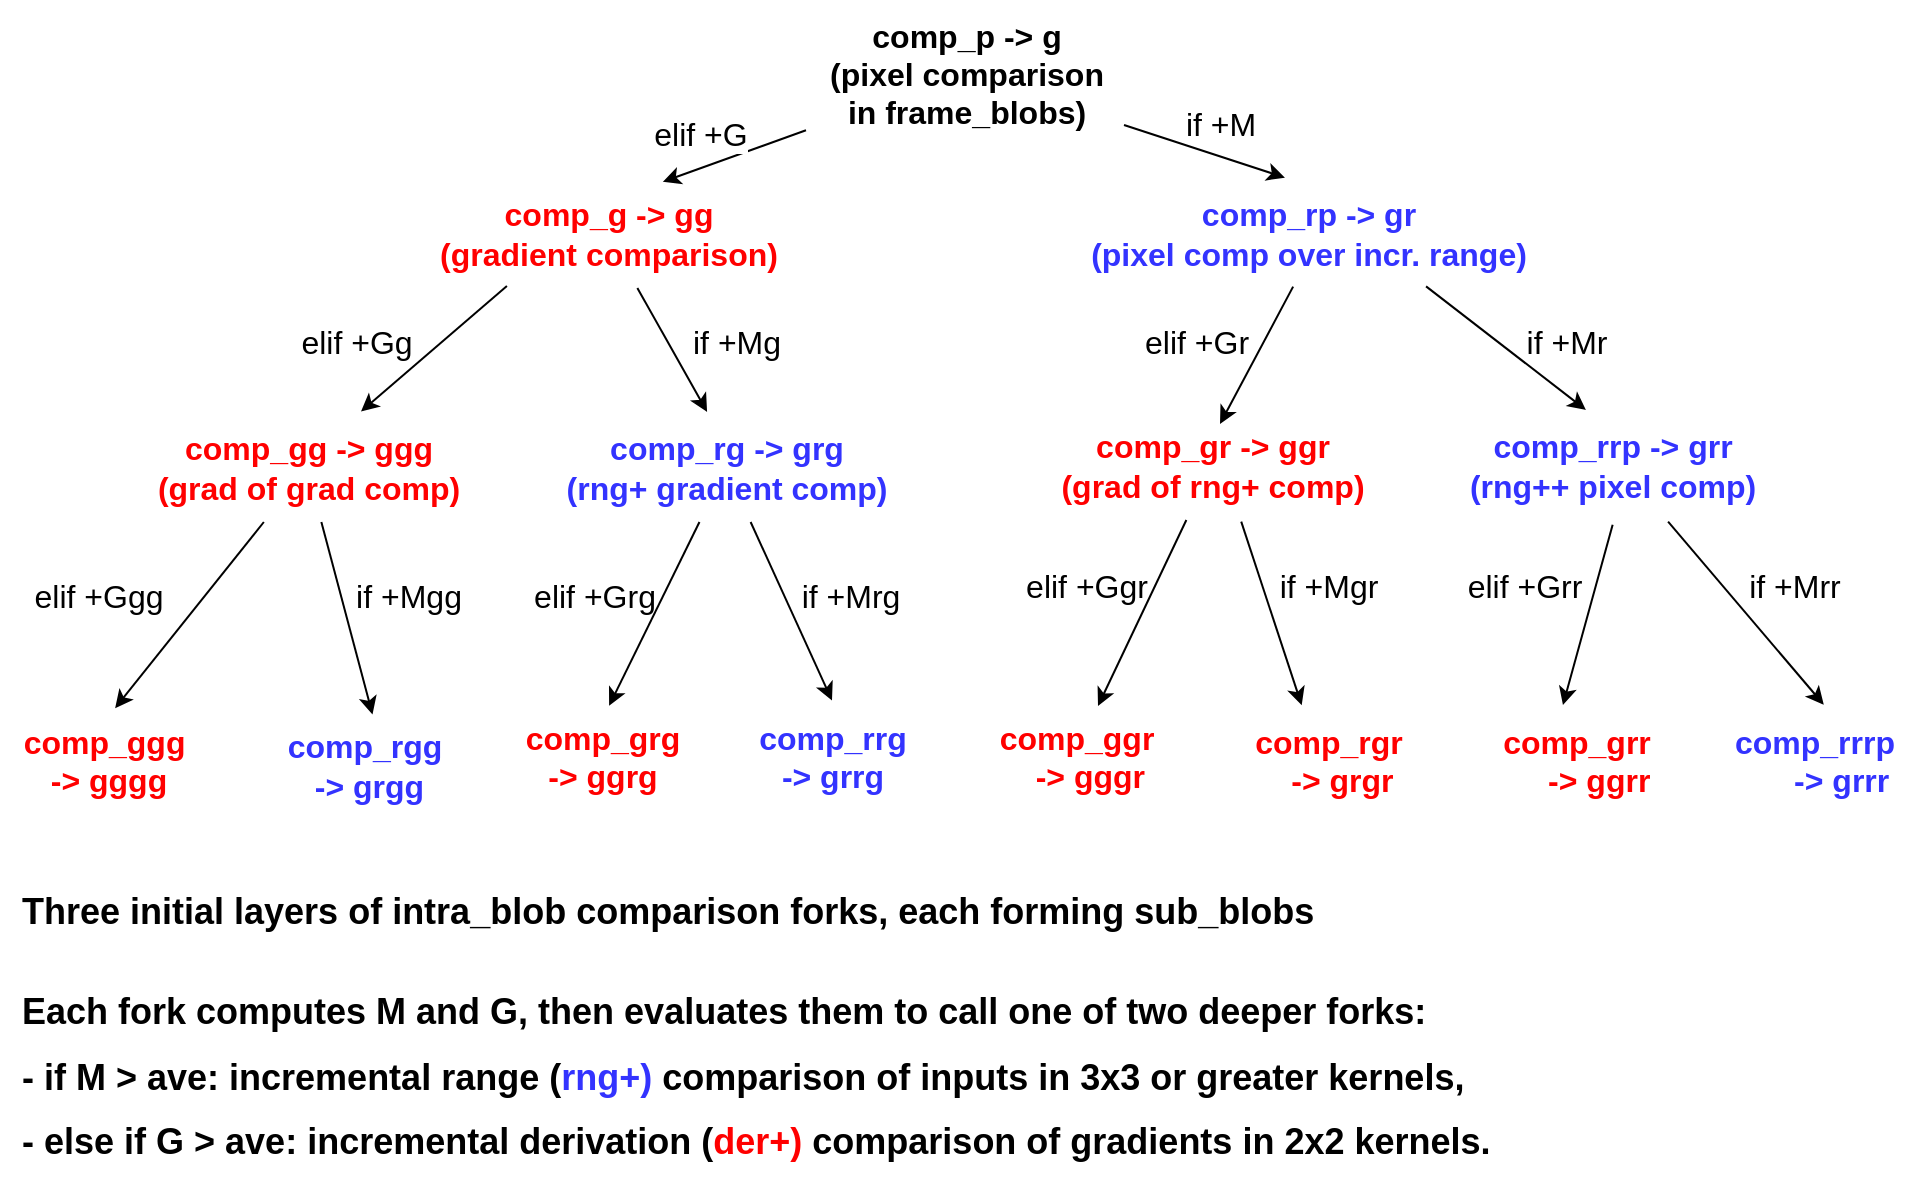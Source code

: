 <mxfile version="13.0.1" type="device"><diagram id="89n-_hzKVNLBdUliTuQF" name="Page-1"><mxGraphModel dx="981" dy="574" grid="0" gridSize="12" guides="1" tooltips="1" connect="1" arrows="1" fold="1" page="1" pageScale="1" pageWidth="1100" pageHeight="850" background="none" math="0" shadow="0"><root><mxCell id="0"/><mxCell id="1" parent="0"/><mxCell id="VU631XSMlikdTpn3kbtf-1" value="&lt;font style=&quot;font-size: 16px&quot;&gt;&lt;b style=&quot;font-size: 16px&quot;&gt;comp_p -&amp;gt; g&lt;br style=&quot;font-size: 16px&quot;&gt;(pixel comparison&lt;br&gt;in frame_blobs)&lt;br style=&quot;font-size: 16px&quot;&gt;&lt;/b&gt;&lt;/font&gt;" style="text;html=1;align=center;verticalAlign=middle;resizable=0;points=[];autosize=1;strokeWidth=1;fontSize=16;fontColor=#000000;spacing=6;" parent="1" vertex="1"><mxGeometry x="421" y="42" width="159" height="73" as="geometry"/></mxCell><mxCell id="VU631XSMlikdTpn3kbtf-6" value="" style="endArrow=classic;html=1;entryX=0.646;entryY=0.017;entryDx=0;entryDy=0;entryPerimeter=0;strokeWidth=1;fontSize=16;fontColor=#000000;spacing=6;" parent="1" source="VU631XSMlikdTpn3kbtf-1" target="VU631XSMlikdTpn3kbtf-9" edge="1"><mxGeometry width="50" height="50" relative="1" as="geometry"><mxPoint x="426" y="111" as="sourcePoint"/><mxPoint x="326" y="182" as="targetPoint"/></mxGeometry></mxCell><mxCell id="VU631XSMlikdTpn3kbtf-51" value="elif +G" style="text;html=1;align=center;verticalAlign=middle;resizable=0;points=[];labelBackgroundColor=#ffffff;fontSize=16;fontColor=#000000;" parent="VU631XSMlikdTpn3kbtf-6" vertex="1" connectable="0"><mxGeometry x="-0.15" y="-1" relative="1" as="geometry"><mxPoint x="-22.55" y="-8.69" as="offset"/></mxGeometry></mxCell><mxCell id="VU631XSMlikdTpn3kbtf-7" value="" style="endArrow=classic;html=1;entryX=0.452;entryY=-0.022;entryDx=0;entryDy=0;entryPerimeter=0;strokeWidth=1;fontSize=16;fontColor=#000000;spacing=6;" parent="1" source="VU631XSMlikdTpn3kbtf-1" target="VU631XSMlikdTpn3kbtf-8" edge="1"><mxGeometry width="50" height="50" relative="1" as="geometry"><mxPoint x="576" y="98" as="sourcePoint"/><mxPoint x="476" y="172" as="targetPoint"/></mxGeometry></mxCell><mxCell id="VU631XSMlikdTpn3kbtf-8" value="&lt;font style=&quot;font-size: 16px&quot;&gt;&lt;b style=&quot;font-size: 16px&quot;&gt;&lt;span style=&quot;font-size: 16px ; background-color: rgb(255 , 255 , 255)&quot;&gt;&lt;font color=&quot;#3333ff&quot;&gt;comp_rp -&amp;gt; gr&lt;br style=&quot;font-size: 16px&quot;&gt;(pixel comp over incr. range)&lt;/font&gt;&lt;/span&gt;&lt;br style=&quot;font-size: 16px&quot;&gt;&lt;/b&gt;&lt;/font&gt;" style="text;html=1;align=center;verticalAlign=middle;resizable=0;points=[];autosize=1;strokeWidth=1;fontSize=16;fontColor=#000000;spacing=6;" parent="1" vertex="1"><mxGeometry x="552" y="132" width="240" height="54" as="geometry"/></mxCell><mxCell id="VU631XSMlikdTpn3kbtf-9" value="&lt;b&gt;&lt;span&gt;&lt;font color=&quot;#ff0000&quot;&gt;comp_g -&amp;gt; gg&lt;br&gt;(gradient comparison)&lt;/font&gt;&lt;/span&gt;&lt;/b&gt;&lt;b style=&quot;font-size: 16px&quot;&gt;&lt;font style=&quot;font-size: 16px&quot;&gt;&lt;br style=&quot;font-size: 16px&quot;&gt;&lt;/font&gt;&lt;/b&gt;" style="text;html=1;align=center;verticalAlign=middle;resizable=0;points=[];autosize=1;strokeWidth=1;fontSize=16;fontColor=#000000;spacing=6;" parent="1" vertex="1"><mxGeometry x="226" y="132" width="191" height="54" as="geometry"/></mxCell><mxCell id="VU631XSMlikdTpn3kbtf-11" value="" style="endArrow=classic;html=1;strokeWidth=1;fontSize=16;fontColor=#000000;spacing=6;entryX=0.656;entryY=-0.022;entryDx=0;entryDy=0;entryPerimeter=0;exitX=0.238;exitY=0.981;exitDx=0;exitDy=0;exitPerimeter=0;" parent="1" source="VU631XSMlikdTpn3kbtf-9" target="VU631XSMlikdTpn3kbtf-14" edge="1"><mxGeometry width="50" height="50" relative="1" as="geometry"><mxPoint x="270" y="183" as="sourcePoint"/><mxPoint x="200" y="248" as="targetPoint"/></mxGeometry></mxCell><mxCell id="VU631XSMlikdTpn3kbtf-14" value="&lt;b&gt;&lt;span&gt;&lt;font color=&quot;#ff0000&quot;&gt;comp_gg&amp;nbsp;-&amp;gt; ggg&lt;br&gt;(grad of grad comp)&lt;/font&gt;&lt;/span&gt;&lt;/b&gt;&lt;b style=&quot;font-size: 16px&quot;&gt;&lt;font style=&quot;font-size: 16px&quot;&gt;&lt;br style=&quot;font-size: 16px&quot;&gt;&lt;/font&gt;&lt;/b&gt;" style="text;html=1;align=center;verticalAlign=middle;resizable=0;points=[];autosize=1;strokeWidth=1;fontSize=16;fontColor=#000000;spacing=6;" parent="1" vertex="1"><mxGeometry x="85" y="249" width="173" height="54" as="geometry"/></mxCell><mxCell id="VU631XSMlikdTpn3kbtf-15" value="" style="endArrow=classic;html=1;strokeWidth=1;fontSize=16;fontColor=#000000;spacing=6;entryX=0.448;entryY=-0.019;entryDx=0;entryDy=0;entryPerimeter=0;" parent="1" source="VU631XSMlikdTpn3kbtf-9" target="VU631XSMlikdTpn3kbtf-16" edge="1"><mxGeometry width="50" height="50" relative="1" as="geometry"><mxPoint x="329" y="196" as="sourcePoint"/><mxPoint x="383" y="249" as="targetPoint"/></mxGeometry></mxCell><mxCell id="VU631XSMlikdTpn3kbtf-16" value="&lt;b&gt;&lt;span&gt;&lt;font color=&quot;#3333ff&quot;&gt;comp_rg -&amp;gt; grg&lt;br&gt;(&lt;/font&gt;&lt;/span&gt;&lt;/b&gt;&lt;b&gt;&lt;span&gt;&lt;font color=&quot;#3333ff&quot;&gt;rng+&amp;nbsp;&lt;/font&gt;&lt;/span&gt;&lt;/b&gt;&lt;b&gt;&lt;span&gt;&lt;font color=&quot;#3333ff&quot;&gt;gradient comp)&lt;/font&gt;&lt;/span&gt;&lt;/b&gt;&lt;b style=&quot;font-size: 16px&quot;&gt;&lt;font style=&quot;font-size: 16px&quot;&gt;&lt;br style=&quot;font-size: 16px&quot;&gt;&lt;/font&gt;&lt;/b&gt;" style="text;html=1;align=center;verticalAlign=middle;resizable=0;points=[];autosize=1;strokeWidth=1;fontSize=16;fontColor=#000000;spacing=6;" parent="1" vertex="1"><mxGeometry x="290" y="249" width="182" height="54" as="geometry"/></mxCell><mxCell id="VU631XSMlikdTpn3kbtf-17" value="" style="endArrow=classic;html=1;strokeWidth=1;fontSize=16;fontColor=#000000;spacing=6;exitX=0.469;exitY=0.987;exitDx=0;exitDy=0;exitPerimeter=0;" parent="1" source="VU631XSMlikdTpn3kbtf-8" edge="1"><mxGeometry width="50" height="50" relative="1" as="geometry"><mxPoint x="690" y="196" as="sourcePoint"/><mxPoint x="628" y="254" as="targetPoint"/><Array as="points"/></mxGeometry></mxCell><mxCell id="VU631XSMlikdTpn3kbtf-18" value="&lt;b&gt;&lt;span&gt;&lt;font color=&quot;#ff0000&quot;&gt;comp_gr&amp;nbsp;-&amp;gt; ggr&lt;br&gt;(grad of rng+ comp)&lt;/font&gt;&lt;br&gt;&lt;/span&gt;&lt;/b&gt;" style="text;html=1;align=center;verticalAlign=middle;resizable=0;points=[];autosize=1;strokeWidth=1;fontSize=16;fontColor=#000000;spacing=6;" parent="1" vertex="1"><mxGeometry x="537" y="248" width="174" height="54" as="geometry"/></mxCell><mxCell id="VU631XSMlikdTpn3kbtf-19" value="" style="endArrow=classic;html=1;strokeWidth=1;fontSize=16;fontColor=#000000;spacing=6;entryX=0.424;entryY=-0.019;entryDx=0;entryDy=0;entryPerimeter=0;exitX=0.746;exitY=0.985;exitDx=0;exitDy=0;exitPerimeter=0;" parent="1" source="VU631XSMlikdTpn3kbtf-8" target="VU631XSMlikdTpn3kbtf-20" edge="1"><mxGeometry width="50" height="50" relative="1" as="geometry"><mxPoint x="757" y="196" as="sourcePoint"/><mxPoint x="850" y="253" as="targetPoint"/></mxGeometry></mxCell><mxCell id="VU631XSMlikdTpn3kbtf-20" value="&lt;font style=&quot;font-size: 16px&quot;&gt;&lt;b style=&quot;font-size: 16px&quot;&gt;&lt;span style=&quot;font-size: 16px ; background-color: rgb(255 , 255 , 255)&quot;&gt;&lt;font color=&quot;#3333ff&quot;&gt;comp_rrp -&amp;gt; grr&lt;br style=&quot;font-size: 16px&quot;&gt;(&lt;/font&gt;&lt;/span&gt;&lt;/b&gt;&lt;b&gt;&lt;span style=&quot;background-color: rgb(255 , 255 , 255)&quot;&gt;&lt;font color=&quot;#3333ff&quot;&gt;rng++&amp;nbsp;&lt;/font&gt;&lt;/span&gt;&lt;/b&gt;&lt;b style=&quot;font-size: 16px&quot;&gt;&lt;span style=&quot;font-size: 16px ; background-color: rgb(255 , 255 , 255)&quot;&gt;&lt;font color=&quot;#3333ff&quot;&gt;pixel comp)&lt;/font&gt;&lt;/span&gt;&lt;br style=&quot;font-size: 16px&quot;&gt;&lt;/b&gt;&lt;/font&gt;" style="text;html=1;align=center;verticalAlign=middle;resizable=0;points=[];autosize=1;strokeWidth=1;fontSize=16;fontColor=#000000;spacing=6;" parent="1" vertex="1"><mxGeometry x="741" y="248" width="165" height="54" as="geometry"/></mxCell><mxCell id="VU631XSMlikdTpn3kbtf-21" value="" style="endArrow=classic;html=1;strokeWidth=1;fontSize=16;fontColor=#000000;spacing=6;entryX=0.538;entryY=0.015;entryDx=0;entryDy=0;entryPerimeter=0;" parent="1" source="VU631XSMlikdTpn3kbtf-14" target="VU631XSMlikdTpn3kbtf-24" edge="1"><mxGeometry width="50" height="50" relative="1" as="geometry"><mxPoint x="133" y="299" as="sourcePoint"/><mxPoint x="79" y="385" as="targetPoint"/><Array as="points"/></mxGeometry></mxCell><mxCell id="VU631XSMlikdTpn3kbtf-24" value="&lt;b style=&quot;font-size: 16px&quot;&gt;&lt;font style=&quot;font-size: 16px&quot;&gt;&lt;span style=&quot;font-size: 16px ; background-color: rgb(255 , 255 , 255)&quot;&gt;&lt;font color=&quot;#ff0000&quot;&gt;comp_ggg&amp;nbsp;&lt;br&gt;-&amp;gt; gggg&lt;br style=&quot;font-size: 16px&quot;&gt;&lt;/font&gt;&lt;/span&gt;&lt;br style=&quot;font-size: 16px&quot;&gt;&lt;/font&gt;&lt;/b&gt;" style="text;html=1;align=center;verticalAlign=middle;resizable=0;points=[];autosize=1;fontSize=16;fontColor=#000000;spacing=6;spacingTop=0;" parent="1" vertex="1"><mxGeometry x="18" y="395" width="107" height="73" as="geometry"/></mxCell><mxCell id="VU631XSMlikdTpn3kbtf-25" value="" style="endArrow=classic;html=1;strokeWidth=1;fontSize=16;fontColor=#000000;entryX=0.548;entryY=0.022;entryDx=0;entryDy=0;entryPerimeter=0;spacing=6;" parent="1" source="VU631XSMlikdTpn3kbtf-14" target="VU631XSMlikdTpn3kbtf-26" edge="1"><mxGeometry width="50" height="50" relative="1" as="geometry"><mxPoint x="180" y="307" as="sourcePoint"/><mxPoint x="216" y="353" as="targetPoint"/></mxGeometry></mxCell><mxCell id="VU631XSMlikdTpn3kbtf-26" value="&lt;b style=&quot;font-size: 16px&quot;&gt;&lt;font style=&quot;font-size: 16px&quot;&gt;&lt;span style=&quot;font-size: 16px ; background-color: rgb(255 , 255 , 255)&quot;&gt;&lt;font color=&quot;#3333ff&quot;&gt;comp_rgg&lt;br&gt;&amp;nbsp;-&amp;gt; grgg&lt;/font&gt;&lt;/span&gt;&lt;br style=&quot;font-size: 16px&quot;&gt;&lt;/font&gt;&lt;/b&gt;" style="text;html=1;align=center;verticalAlign=middle;resizable=0;points=[];autosize=1;strokeWidth=1;fontSize=16;fontColor=#000000;spacing=6;spacingTop=0;" parent="1" vertex="1"><mxGeometry x="150" y="398" width="99" height="54" as="geometry"/></mxCell><mxCell id="VU631XSMlikdTpn3kbtf-27" value="" style="endArrow=classic;html=1;strokeWidth=1;fontSize=16;fontColor=#000000;spacing=6;entryX=0.541;entryY=0.015;entryDx=0;entryDy=0;entryPerimeter=0;" parent="1" target="VU631XSMlikdTpn3kbtf-36" edge="1" source="VU631XSMlikdTpn3kbtf-16"><mxGeometry width="50" height="50" relative="1" as="geometry"><mxPoint x="367" y="291" as="sourcePoint"/><mxPoint x="317" y="344" as="targetPoint"/></mxGeometry></mxCell><mxCell id="VU631XSMlikdTpn3kbtf-28" value="" style="endArrow=classic;html=1;strokeWidth=1;fontSize=16;fontColor=#000000;spacing=6;entryX=0.5;entryY=-0.022;entryDx=0;entryDy=0;entryPerimeter=0;" parent="1" source="VU631XSMlikdTpn3kbtf-16" target="VU631XSMlikdTpn3kbtf-37" edge="1"><mxGeometry width="50" height="50" relative="1" as="geometry"><mxPoint x="397" y="295" as="sourcePoint"/><mxPoint x="454" y="342" as="targetPoint"/></mxGeometry></mxCell><mxCell id="VU631XSMlikdTpn3kbtf-29" value="" style="endArrow=classic;html=1;strokeWidth=1;fontSize=16;fontColor=#000000;spacing=6;" parent="1" edge="1" source="VU631XSMlikdTpn3kbtf-18"><mxGeometry width="50" height="50" relative="1" as="geometry"><mxPoint x="605" y="314" as="sourcePoint"/><mxPoint x="567" y="395" as="targetPoint"/></mxGeometry></mxCell><mxCell id="VU631XSMlikdTpn3kbtf-30" value="" style="endArrow=classic;html=1;strokeWidth=1;fontSize=16;fontColor=#000000;entryX=0.363;entryY=-0.005;entryDx=0;entryDy=0;entryPerimeter=0;spacing=6;exitX=0.584;exitY=1.015;exitDx=0;exitDy=0;exitPerimeter=0;" parent="1" source="VU631XSMlikdTpn3kbtf-18" target="VU631XSMlikdTpn3kbtf-39" edge="1"><mxGeometry width="50" height="50" relative="1" as="geometry"><mxPoint x="659" y="291" as="sourcePoint"/><mxPoint x="710" y="352" as="targetPoint"/></mxGeometry></mxCell><mxCell id="VU631XSMlikdTpn3kbtf-31" value="" style="endArrow=classic;html=1;strokeWidth=1;fontSize=16;fontColor=#000000;spacing=6;entryX=0.548;entryY=-0.009;entryDx=0;entryDy=0;entryPerimeter=0;exitX=0.673;exitY=1.015;exitDx=0;exitDy=0;exitPerimeter=0;" parent="1" source="VU631XSMlikdTpn3kbtf-20" target="VU631XSMlikdTpn3kbtf-41" edge="1"><mxGeometry width="50" height="50" relative="1" as="geometry"><mxPoint x="909" y="293" as="sourcePoint"/><mxPoint x="966" y="327" as="targetPoint"/></mxGeometry></mxCell><mxCell id="VU631XSMlikdTpn3kbtf-32" value="" style="endArrow=classic;html=1;strokeWidth=1;fontSize=16;fontColor=#000000;spacing=6;entryX=0.432;entryY=-0.007;entryDx=0;entryDy=0;entryPerimeter=0;exitX=0.505;exitY=1.044;exitDx=0;exitDy=0;exitPerimeter=0;" parent="1" source="VU631XSMlikdTpn3kbtf-20" target="VU631XSMlikdTpn3kbtf-40" edge="1"><mxGeometry width="50" height="50" relative="1" as="geometry"><mxPoint x="815" y="305" as="sourcePoint"/><mxPoint x="840" y="343" as="targetPoint"/><Array as="points"/></mxGeometry></mxCell><mxCell id="VU631XSMlikdTpn3kbtf-36" value="&lt;b style=&quot;font-size: 16px&quot;&gt;&lt;font style=&quot;font-size: 16px&quot;&gt;&lt;span style=&quot;font-size: 16px ; background-color: rgb(255 , 255 , 255)&quot;&gt;&lt;font color=&quot;#ff0000&quot;&gt;comp_grg&lt;br&gt;-&amp;gt; ggrg&lt;br style=&quot;font-size: 16px&quot;&gt;&lt;/font&gt;&lt;/span&gt;&lt;br style=&quot;font-size: 16px&quot;&gt;&lt;/font&gt;&lt;/b&gt;" style="text;html=1;align=center;verticalAlign=middle;resizable=0;points=[];autosize=1;strokeWidth=1;fontSize=16;fontColor=#000000;spacing=6;spacingTop=0;" parent="1" vertex="1"><mxGeometry x="269" y="393.8" width="99" height="73" as="geometry"/></mxCell><mxCell id="VU631XSMlikdTpn3kbtf-37" value="&lt;b style=&quot;font-size: 16px&quot;&gt;&lt;font style=&quot;font-size: 16px&quot;&gt;&lt;span style=&quot;font-size: 16px ; background-color: rgb(255 , 255 , 255)&quot;&gt;&lt;font color=&quot;#3333ff&quot;&gt;comp_rrg&lt;br&gt;-&amp;gt; grrg&lt;br style=&quot;font-size: 16px&quot;&gt;&lt;/font&gt;&lt;/span&gt;&lt;/font&gt;&lt;/b&gt;&lt;b style=&quot;font-size: 16px&quot;&gt;&lt;font style=&quot;font-size: 16px&quot;&gt;&lt;br style=&quot;font-size: 16px&quot;&gt;&lt;/font&gt;&lt;/b&gt;" style="text;html=1;align=center;verticalAlign=middle;resizable=0;points=[];autosize=1;strokeWidth=1;fontSize=16;fontColor=#000000;spacing=6;spacingTop=0;" parent="1" vertex="1"><mxGeometry x="386" y="393.8" width="96" height="73" as="geometry"/></mxCell><mxCell id="VU631XSMlikdTpn3kbtf-38" value="&lt;b style=&quot;font-size: 16px&quot;&gt;&lt;font style=&quot;font-size: 16px&quot;&gt;&lt;span style=&quot;font-size: 16px ; background-color: rgb(255 , 255 , 255)&quot;&gt;&lt;font color=&quot;#ff0000&quot;&gt;comp_ggr&lt;br&gt;&amp;nbsp; &amp;nbsp;-&amp;gt;&amp;nbsp;gggr&lt;br style=&quot;font-size: 16px&quot;&gt;&lt;/font&gt;&lt;/span&gt;&lt;br style=&quot;font-size: 16px&quot;&gt;&lt;/font&gt;&lt;/b&gt;" style="text;html=1;align=center;verticalAlign=middle;resizable=0;points=[];autosize=1;strokeWidth=1;fontSize=16;fontColor=#000000;spacing=6;spacingTop=0;" parent="1" vertex="1"><mxGeometry x="506" y="393.3" width="99" height="73" as="geometry"/></mxCell><mxCell id="VU631XSMlikdTpn3kbtf-39" value="&lt;b style=&quot;font-size: 16px&quot;&gt;&lt;font style=&quot;font-size: 16px&quot;&gt;&lt;span style=&quot;font-size: 16px ; background-color: rgb(255 , 255 , 255)&quot;&gt;&lt;font color=&quot;#ff0000&quot;&gt;comp_rgr&lt;br&gt;&amp;nbsp; &amp;nbsp;-&amp;gt; grgr&lt;br style=&quot;font-size: 16px&quot;&gt;&lt;/font&gt;&lt;/span&gt;&lt;br style=&quot;font-size: 16px&quot;&gt;&lt;/font&gt;&lt;/b&gt;" style="text;html=1;align=center;verticalAlign=middle;resizable=0;points=[];autosize=1;strokeWidth=1;fontSize=16;fontColor=#000000;spacing=6;" parent="1" vertex="1"><mxGeometry x="634" y="395" width="96" height="73" as="geometry"/></mxCell><mxCell id="VU631XSMlikdTpn3kbtf-40" value="&lt;b style=&quot;font-size: 16px&quot;&gt;&lt;font style=&quot;font-size: 16px&quot;&gt;&lt;span style=&quot;font-size: 16px ; background-color: rgb(255 , 255 , 255)&quot;&gt;&lt;font color=&quot;#ff0000&quot;&gt;comp_grr&lt;br&gt;&amp;nbsp; &amp;nbsp; &amp;nbsp;-&amp;gt; ggrr&lt;br style=&quot;font-size: 16px&quot;&gt;&lt;/font&gt;&lt;/span&gt;&lt;br style=&quot;font-size: 16px&quot;&gt;&lt;/font&gt;&lt;/b&gt;" style="text;html=1;align=center;verticalAlign=middle;resizable=0;points=[];autosize=1;strokeWidth=1;fontSize=16;fontColor=#000000;spacing=6;spacingTop=0;" parent="1" vertex="1"><mxGeometry x="758" y="395" width="96" height="73" as="geometry"/></mxCell><mxCell id="VU631XSMlikdTpn3kbtf-41" value="&lt;b style=&quot;font-size: 16px&quot;&gt;&lt;font style=&quot;font-size: 16px&quot;&gt;&lt;span style=&quot;font-size: 16px ; background-color: rgb(255 , 255 , 255)&quot;&gt;&lt;font color=&quot;#3333ff&quot;&gt;comp_rrrp&lt;br&gt;&amp;nbsp; &amp;nbsp; &amp;nbsp; -&amp;gt; grrr&lt;/font&gt;&lt;/span&gt;&lt;/font&gt;&lt;/b&gt;&lt;b style=&quot;font-size: 16px&quot;&gt;&lt;font style=&quot;font-size: 16px&quot;&gt;&lt;span style=&quot;font-size: 16px ; background-color: rgb(255 , 255 , 255)&quot;&gt;&lt;font color=&quot;#3333ff&quot;&gt;&lt;br style=&quot;font-size: 16px&quot;&gt;&lt;/font&gt;&lt;/span&gt;&lt;br style=&quot;font-size: 16px&quot;&gt;&lt;/font&gt;&lt;/b&gt;" style="text;html=1;align=center;verticalAlign=middle;resizable=0;points=[];autosize=1;strokeWidth=1;fontSize=16;fontColor=#000000;spacing=6;" parent="1" vertex="1"><mxGeometry x="874" y="395" width="102" height="73" as="geometry"/></mxCell><mxCell id="VU631XSMlikdTpn3kbtf-47" value="&lt;p style=&quot;font-size: 18px&quot;&gt;&lt;b&gt;&lt;font style=&quot;line-height: 180% ; font-size: 18px&quot;&gt;Three initial layers of intra_blob comparison forks, each forming sub_blobs&amp;nbsp;&lt;/font&gt;&lt;/b&gt;&lt;/p&gt;&lt;b style=&quot;font-size: 18px&quot;&gt;&lt;font style=&quot;line-height: 180% ; font-size: 18px&quot;&gt;Each fork computes M and G, then&amp;nbsp;&lt;/font&gt;&lt;/b&gt;&lt;b style=&quot;font-size: 18px&quot;&gt;&lt;font style=&quot;line-height: 32.4px&quot;&gt;evaluates them&lt;/font&gt;&lt;/b&gt;&lt;b style=&quot;font-size: 18px&quot;&gt;&lt;font style=&quot;line-height: 180% ; font-size: 18px&quot;&gt;&amp;nbsp;to call one of two deeper forks: &lt;br&gt;- if M &amp;gt; ave: incremental range (&lt;/font&gt;&lt;/b&gt;&lt;b style=&quot;font-size: 18px&quot;&gt;&lt;font style=&quot;line-height: 32.4px&quot;&gt;&lt;font color=&quot;#3333ff&quot;&gt;rng+)&amp;nbsp;&lt;/font&gt;&lt;/font&gt;&lt;/b&gt;&lt;b style=&quot;font-size: 18px&quot;&gt;&lt;font style=&quot;line-height: 180% ; font-size: 18px&quot;&gt;comparison of&amp;nbsp;&lt;/font&gt;&lt;/b&gt;&lt;b style=&quot;font-size: 18px&quot;&gt;&lt;font style=&quot;line-height: 32.4px&quot;&gt;inputs in 3x3 or greater kernels,&lt;/font&gt;&lt;/b&gt;&lt;b style=&quot;font-size: 18px&quot;&gt;&lt;font style=&quot;line-height: 180% ; font-size: 18px&quot;&gt;&lt;br&gt;- else if G &amp;gt; ave: incremental&amp;nbsp;derivation (&lt;/font&gt;&lt;/b&gt;&lt;b style=&quot;font-size: 18px&quot;&gt;&lt;font style=&quot;line-height: 32.4px&quot;&gt;&lt;font color=&quot;#ff0000&quot;&gt;der+)&lt;/font&gt;&lt;/font&gt;&lt;/b&gt;&lt;b style=&quot;font-size: 18px&quot;&gt;&lt;font style=&quot;line-height: 180% ; font-size: 18px&quot;&gt;&lt;span&gt;&lt;span&gt;&amp;nbsp;comparison of gradients in 2x2 kernels.&lt;/span&gt;&lt;/span&gt;&lt;/font&gt;&lt;/b&gt;&lt;b style=&quot;font-size: 18px&quot;&gt;&lt;font style=&quot;line-height: 180% ; font-size: 18px&quot;&gt;&lt;span&gt;&lt;span&gt;&amp;nbsp;&lt;/span&gt;&lt;/span&gt;&lt;br&gt;&lt;/font&gt;&lt;/b&gt;" style="text;html=1;align=left;verticalAlign=middle;resizable=0;points=[];autosize=1;fontSize=16;fontColor=#000000;spacing=6;" parent="1" vertex="1"><mxGeometry x="23" y="456" width="761" height="180" as="geometry"/></mxCell><mxCell id="VU631XSMlikdTpn3kbtf-54" value="if +M" style="text;html=1;align=center;verticalAlign=middle;resizable=0;points=[];autosize=1;fontSize=16;" parent="1" vertex="1"><mxGeometry x="605" y="92" width="45" height="23" as="geometry"/></mxCell><mxCell id="VU631XSMlikdTpn3kbtf-57" value="elif +Gg" style="text;html=1;align=center;verticalAlign=middle;resizable=0;points=[];autosize=1;fontSize=16;" parent="1" vertex="1"><mxGeometry x="163" y="201" width="66" height="23" as="geometry"/></mxCell><mxCell id="VU631XSMlikdTpn3kbtf-59" value="if +Mg" style="text;html=1;align=center;verticalAlign=middle;resizable=0;points=[];autosize=1;fontSize=16;" parent="1" vertex="1"><mxGeometry x="359" y="201" width="54" height="23" as="geometry"/></mxCell><mxCell id="VU631XSMlikdTpn3kbtf-60" value="elif +Gr" style="text;html=1;align=center;verticalAlign=middle;resizable=0;points=[];autosize=1;fontSize=16;" parent="1" vertex="1"><mxGeometry x="585" y="201" width="62" height="23" as="geometry"/></mxCell><mxCell id="VU631XSMlikdTpn3kbtf-61" value="if +Mr" style="text;html=1;align=center;verticalAlign=middle;resizable=0;points=[];autosize=1;fontSize=16;" parent="1" vertex="1"><mxGeometry x="776" y="201" width="50" height="23" as="geometry"/></mxCell><mxCell id="VU631XSMlikdTpn3kbtf-66" value="elif +Ggg" style="text;html=1;align=center;verticalAlign=middle;resizable=0;points=[];autosize=1;fontSize=16;" parent="1" vertex="1"><mxGeometry x="30" y="328" width="74" height="23" as="geometry"/></mxCell><mxCell id="VU631XSMlikdTpn3kbtf-67" value="if +Mgg" style="text;html=1;align=center;verticalAlign=middle;resizable=0;points=[];autosize=1;fontSize=16;" parent="1" vertex="1"><mxGeometry x="190" y="328" width="63" height="23" as="geometry"/></mxCell><mxCell id="VU631XSMlikdTpn3kbtf-68" value="elif +Grg" style="text;html=1;align=center;verticalAlign=middle;resizable=0;points=[];autosize=1;fontSize=16;" parent="1" vertex="1"><mxGeometry x="279" y="328" width="71" height="23" as="geometry"/></mxCell><mxCell id="VU631XSMlikdTpn3kbtf-69" value="if +Mrg" style="text;html=1;align=center;verticalAlign=middle;resizable=0;points=[];autosize=1;fontSize=16;" parent="1" vertex="1"><mxGeometry x="413" y="328" width="59" height="23" as="geometry"/></mxCell><mxCell id="VU631XSMlikdTpn3kbtf-70" value="elif +Ggr" style="text;html=1;align=center;verticalAlign=middle;resizable=0;points=[];autosize=1;fontSize=16;" parent="1" vertex="1"><mxGeometry x="525" y="323" width="71" height="23" as="geometry"/></mxCell><mxCell id="VU631XSMlikdTpn3kbtf-71" value="if +Mgr" style="text;html=1;align=center;verticalAlign=middle;resizable=0;points=[];autosize=1;fontSize=16;" parent="1" vertex="1"><mxGeometry x="652.5" y="323" width="59" height="23" as="geometry"/></mxCell><mxCell id="VU631XSMlikdTpn3kbtf-72" value="elif +Grr" style="text;html=1;align=center;verticalAlign=middle;resizable=0;points=[];autosize=1;fontSize=16;" parent="1" vertex="1"><mxGeometry x="746" y="323" width="67" height="23" as="geometry"/></mxCell><mxCell id="VU631XSMlikdTpn3kbtf-73" value="if +Mrr" style="text;html=1;align=center;verticalAlign=middle;resizable=0;points=[];autosize=1;fontSize=16;" parent="1" vertex="1"><mxGeometry x="887" y="323" width="56" height="23" as="geometry"/></mxCell></root></mxGraphModel></diagram></mxfile>